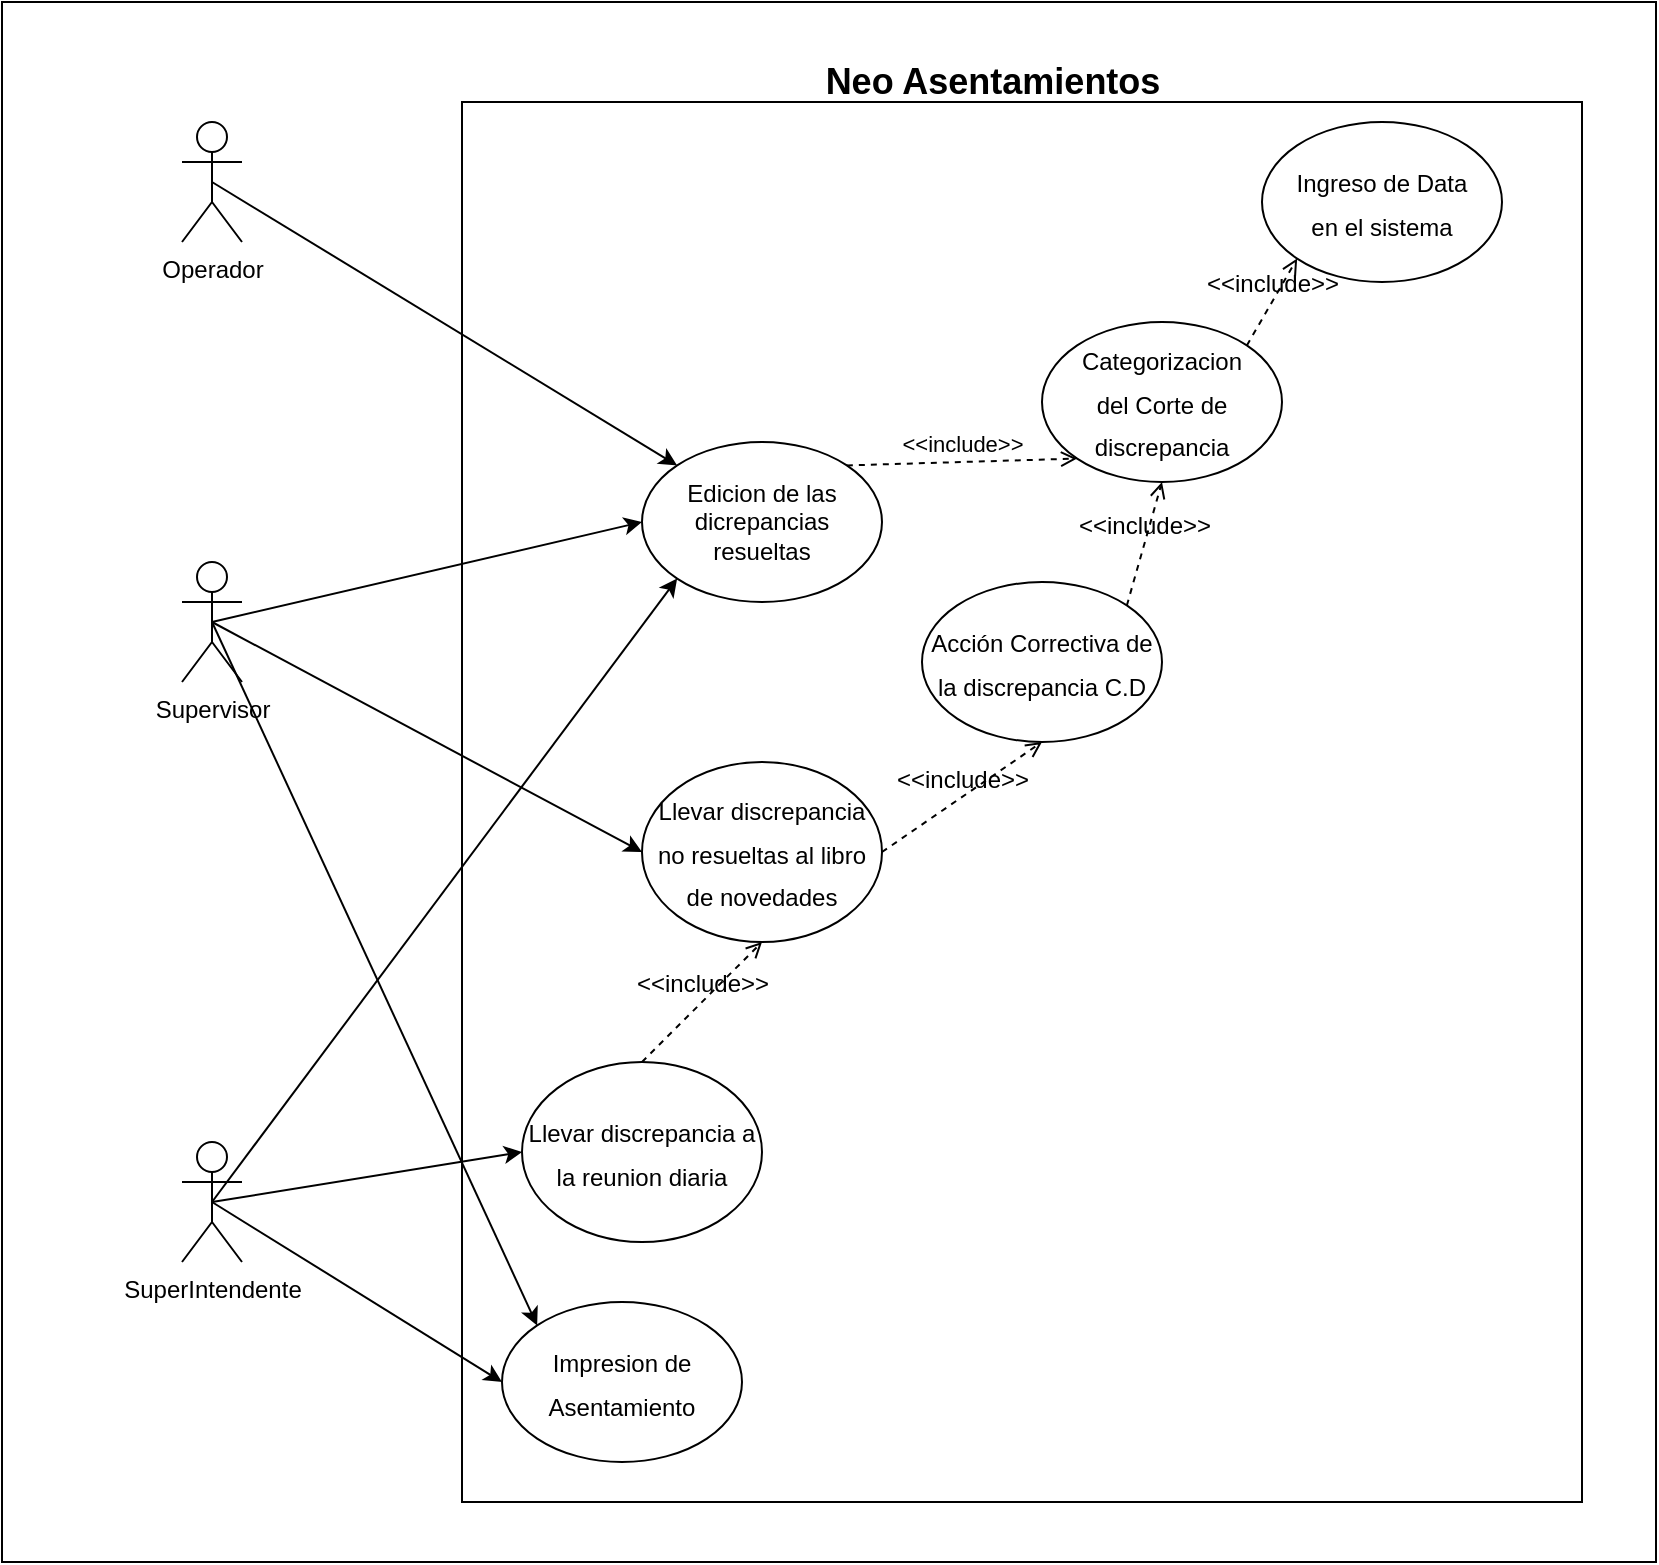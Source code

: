 <mxfile>
    <diagram id="TJlyiTGqIBEkLbRTWotN" name="Página-1">
        <mxGraphModel dx="1087" dy="825" grid="1" gridSize="10" guides="1" tooltips="1" connect="1" arrows="1" fold="1" page="1" pageScale="1" pageWidth="827" pageHeight="1169" math="0" shadow="0">
            <root>
                <mxCell id="0"/>
                <mxCell id="1" parent="0"/>
                <mxCell id="62" value="" style="rounded=0;whiteSpace=wrap;html=1;" parent="1" vertex="1">
                    <mxGeometry y="170" width="827" height="780" as="geometry"/>
                </mxCell>
                <mxCell id="61" value="" style="rounded=0;whiteSpace=wrap;html=1;" parent="1" vertex="1">
                    <mxGeometry x="230" y="220" width="560" height="700" as="geometry"/>
                </mxCell>
                <mxCell id="34" style="edgeStyle=none;html=1;exitX=0.5;exitY=0.5;exitDx=0;exitDy=0;exitPerimeter=0;entryX=0;entryY=0.5;entryDx=0;entryDy=0;fontSize=12;" parent="1" source="2" target="33" edge="1">
                    <mxGeometry relative="1" as="geometry"/>
                </mxCell>
                <mxCell id="52" style="edgeStyle=none;html=1;exitX=0.5;exitY=0.5;exitDx=0;exitDy=0;exitPerimeter=0;entryX=0;entryY=0;entryDx=0;entryDy=0;fontSize=12;" parent="1" source="2" target="18" edge="1">
                    <mxGeometry relative="1" as="geometry"/>
                </mxCell>
                <mxCell id="59" style="edgeStyle=none;html=1;exitX=0.5;exitY=0.5;exitDx=0;exitDy=0;exitPerimeter=0;entryX=0;entryY=0.5;entryDx=0;entryDy=0;" parent="1" source="2" target="30" edge="1">
                    <mxGeometry relative="1" as="geometry"/>
                </mxCell>
                <mxCell id="2" value="Supervisor&lt;br&gt;" style="shape=umlActor;verticalLabelPosition=bottom;verticalAlign=top;html=1;outlineConnect=0;" parent="1" vertex="1">
                    <mxGeometry x="90" y="450" width="30" height="60" as="geometry"/>
                </mxCell>
                <mxCell id="20" style="edgeStyle=none;html=1;exitX=0.5;exitY=0.5;exitDx=0;exitDy=0;exitPerimeter=0;fontSize=12;entryX=0;entryY=0.5;entryDx=0;entryDy=0;" parent="1" source="10" target="18" edge="1">
                    <mxGeometry relative="1" as="geometry"/>
                </mxCell>
                <mxCell id="36" style="edgeStyle=none;html=1;exitX=0.5;exitY=0.5;exitDx=0;exitDy=0;exitPerimeter=0;entryX=0;entryY=0.5;entryDx=0;entryDy=0;fontSize=12;" parent="1" source="10" target="35" edge="1">
                    <mxGeometry relative="1" as="geometry"/>
                </mxCell>
                <mxCell id="60" style="edgeStyle=none;html=1;exitX=0.5;exitY=0.5;exitDx=0;exitDy=0;exitPerimeter=0;entryX=0;entryY=1;entryDx=0;entryDy=0;" parent="1" source="10" target="30" edge="1">
                    <mxGeometry relative="1" as="geometry"/>
                </mxCell>
                <mxCell id="10" value="SuperIntendente" style="shape=umlActor;verticalLabelPosition=bottom;verticalAlign=top;html=1;outlineConnect=0;" parent="1" vertex="1">
                    <mxGeometry x="90" y="740" width="30" height="60" as="geometry"/>
                </mxCell>
                <mxCell id="58" style="edgeStyle=none;html=1;exitX=0.5;exitY=0.5;exitDx=0;exitDy=0;exitPerimeter=0;entryX=0;entryY=0;entryDx=0;entryDy=0;" parent="1" source="15" target="30" edge="1">
                    <mxGeometry relative="1" as="geometry"/>
                </mxCell>
                <mxCell id="15" value="Operador" style="shape=umlActor;verticalLabelPosition=bottom;verticalAlign=top;html=1;outlineConnect=0;" parent="1" vertex="1">
                    <mxGeometry x="90" y="230" width="30" height="60" as="geometry"/>
                </mxCell>
                <mxCell id="17" value="&lt;b&gt;&lt;font style=&quot;font-size: 18px;&quot;&gt;Neo Asentamientos&lt;/font&gt;&lt;/b&gt;" style="text;html=1;align=center;verticalAlign=middle;resizable=0;points=[];autosize=1;strokeColor=none;fillColor=none;" parent="1" vertex="1">
                    <mxGeometry x="400" y="190" width="190" height="40" as="geometry"/>
                </mxCell>
                <mxCell id="18" value="&lt;font style=&quot;font-size: 12px;&quot;&gt;Impresion de Asentamiento&lt;/font&gt;" style="ellipse;whiteSpace=wrap;html=1;fontSize=18;" parent="1" vertex="1">
                    <mxGeometry x="250" y="820" width="120" height="80" as="geometry"/>
                </mxCell>
                <mxCell id="21" value="&lt;font style=&quot;font-size: 12px;&quot;&gt;Ingreso de Data &lt;br&gt;en el sistema&lt;/font&gt;" style="ellipse;whiteSpace=wrap;html=1;fontSize=18;" parent="1" vertex="1">
                    <mxGeometry x="630" y="230" width="120" height="80" as="geometry"/>
                </mxCell>
                <mxCell id="23" value="&lt;font style=&quot;font-size: 12px;&quot;&gt;Categorizacion &lt;br&gt;del Corte de discrepancia&lt;/font&gt;" style="ellipse;whiteSpace=wrap;html=1;fontSize=18;" parent="1" vertex="1">
                    <mxGeometry x="520" y="330" width="120" height="80" as="geometry"/>
                </mxCell>
                <mxCell id="27" value="&lt;span style=&quot;font-size: 12px;&quot;&gt;Acción Correctiva de la discrepancia C.D&lt;/span&gt;" style="ellipse;whiteSpace=wrap;html=1;fontSize=18;" parent="1" vertex="1">
                    <mxGeometry x="460" y="460" width="120" height="80" as="geometry"/>
                </mxCell>
                <mxCell id="30" value="Edicion de las dicrepancias resueltas" style="ellipse;whiteSpace=wrap;html=1;fontSize=12;" parent="1" vertex="1">
                    <mxGeometry x="320" y="390" width="120" height="80" as="geometry"/>
                </mxCell>
                <mxCell id="33" value="&lt;span style=&quot;font-size: 12px;&quot;&gt;Llevar discrepancia no resueltas al libro de novedades&lt;/span&gt;" style="ellipse;whiteSpace=wrap;html=1;fontSize=18;" parent="1" vertex="1">
                    <mxGeometry x="320" y="550" width="120" height="90" as="geometry"/>
                </mxCell>
                <mxCell id="35" value="&lt;span style=&quot;font-size: 12px;&quot;&gt;Llevar discrepancia a la reunion diaria&lt;/span&gt;" style="ellipse;whiteSpace=wrap;html=1;fontSize=18;" parent="1" vertex="1">
                    <mxGeometry x="260" y="700" width="120" height="90" as="geometry"/>
                </mxCell>
                <mxCell id="40" value="&amp;lt;&amp;lt;include&amp;gt;&amp;gt;" style="html=1;verticalAlign=bottom;labelBackgroundColor=none;endArrow=open;endFill=0;dashed=1;fontSize=12;entryX=0;entryY=1;entryDx=0;entryDy=0;exitX=1;exitY=0;exitDx=0;exitDy=0;" parent="1" source="23" target="21" edge="1">
                    <mxGeometry width="160" relative="1" as="geometry">
                        <mxPoint x="460" y="300" as="sourcePoint"/>
                        <mxPoint x="620" y="300" as="targetPoint"/>
                    </mxGeometry>
                </mxCell>
                <mxCell id="41" value="&amp;lt;&amp;lt;include&amp;gt;&amp;gt;" style="html=1;verticalAlign=bottom;labelBackgroundColor=none;endArrow=open;endFill=0;dashed=1;fontSize=12;entryX=0.5;entryY=1;entryDx=0;entryDy=0;exitX=1;exitY=0;exitDx=0;exitDy=0;" parent="1" source="27" target="23" edge="1">
                    <mxGeometry width="160" relative="1" as="geometry">
                        <mxPoint x="380" y="440" as="sourcePoint"/>
                        <mxPoint x="540" y="440" as="targetPoint"/>
                    </mxGeometry>
                </mxCell>
                <mxCell id="46" value="&amp;lt;&amp;lt;include&amp;gt;&amp;gt;" style="html=1;verticalAlign=bottom;labelBackgroundColor=none;endArrow=open;endFill=0;dashed=1;fontSize=12;entryX=0.5;entryY=1;entryDx=0;entryDy=0;exitX=1;exitY=0.5;exitDx=0;exitDy=0;" parent="1" source="33" target="27" edge="1">
                    <mxGeometry width="160" relative="1" as="geometry">
                        <mxPoint x="562.426" y="481.716" as="sourcePoint"/>
                        <mxPoint x="590" y="430" as="targetPoint"/>
                    </mxGeometry>
                </mxCell>
                <mxCell id="51" value="&amp;lt;&amp;lt;include&amp;gt;&amp;gt;" style="html=1;verticalAlign=bottom;labelBackgroundColor=none;endArrow=open;endFill=0;dashed=1;fontSize=12;exitX=0.5;exitY=0;exitDx=0;exitDy=0;entryX=0.5;entryY=1;entryDx=0;entryDy=0;" parent="1" source="35" target="33" edge="1">
                    <mxGeometry width="160" relative="1" as="geometry">
                        <mxPoint x="320" y="580" as="sourcePoint"/>
                        <mxPoint x="480" y="580" as="targetPoint"/>
                    </mxGeometry>
                </mxCell>
                <mxCell id="55" value="&amp;lt;&amp;lt;include&amp;gt;&amp;gt;" style="html=1;verticalAlign=bottom;labelBackgroundColor=none;endArrow=open;endFill=0;dashed=1;exitX=1;exitY=0;exitDx=0;exitDy=0;entryX=0;entryY=1;entryDx=0;entryDy=0;" parent="1" source="30" target="23" edge="1">
                    <mxGeometry width="160" relative="1" as="geometry">
                        <mxPoint x="330" y="420" as="sourcePoint"/>
                        <mxPoint x="490" y="420" as="targetPoint"/>
                    </mxGeometry>
                </mxCell>
            </root>
        </mxGraphModel>
    </diagram>
</mxfile>